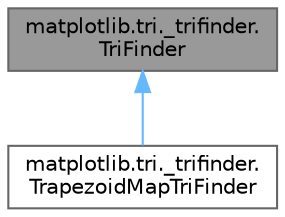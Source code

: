 digraph "matplotlib.tri._trifinder.TriFinder"
{
 // LATEX_PDF_SIZE
  bgcolor="transparent";
  edge [fontname=Helvetica,fontsize=10,labelfontname=Helvetica,labelfontsize=10];
  node [fontname=Helvetica,fontsize=10,shape=box,height=0.2,width=0.4];
  Node1 [id="Node000001",label="matplotlib.tri._trifinder.\lTriFinder",height=0.2,width=0.4,color="gray40", fillcolor="grey60", style="filled", fontcolor="black",tooltip=" "];
  Node1 -> Node2 [id="edge1_Node000001_Node000002",dir="back",color="steelblue1",style="solid",tooltip=" "];
  Node2 [id="Node000002",label="matplotlib.tri._trifinder.\lTrapezoidMapTriFinder",height=0.2,width=0.4,color="gray40", fillcolor="white", style="filled",URL="$df/d96/classmatplotlib_1_1tri_1_1__trifinder_1_1TrapezoidMapTriFinder.html",tooltip=" "];
}
